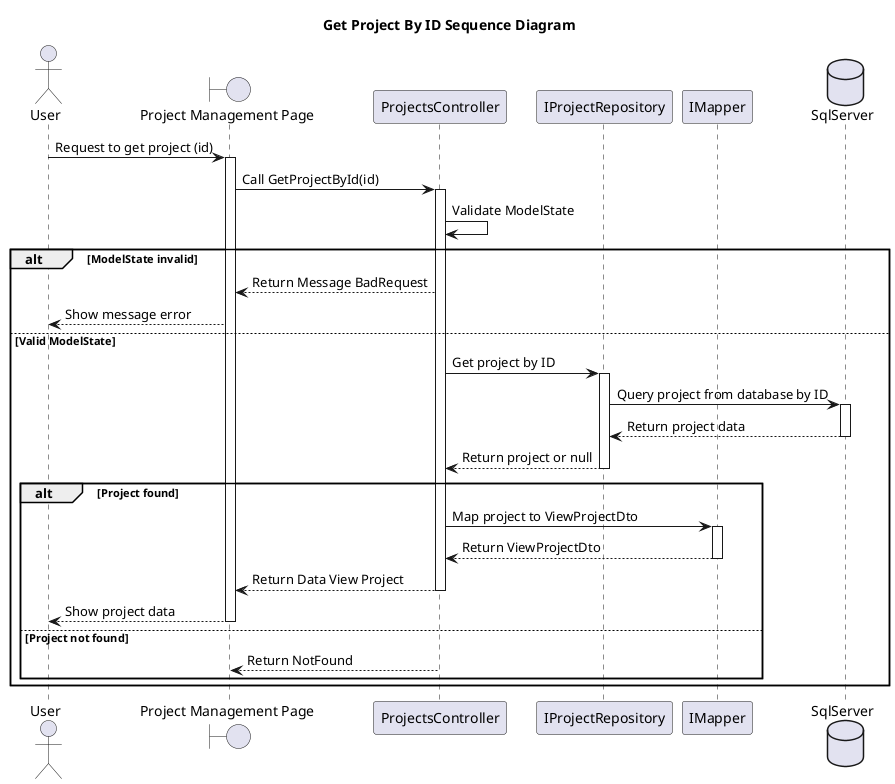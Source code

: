 @startuml
skinparam classAttributeIconSize 0
Title Get Project By ID Sequence Diagram

actor "User" as U
boundary "Project Management Page" as PPage
participant "ProjectsController" as ProjectsController
participant "IProjectRepository" as IProjectRepo
participant "IMapper" as Mapper
database "SqlServer" as DbContext

U -> PPage : Request to get project (id)
activate PPage

PPage -> ProjectsController : Call GetProjectById(id)
activate ProjectsController

ProjectsController -> ProjectsController : Validate ModelState
alt ModelState invalid
    ProjectsController --> PPage : Return Message BadRequest
    PPage --> U : Show message error
else Valid ModelState
    ProjectsController -> IProjectRepo : Get project by ID
    activate IProjectRepo
    IProjectRepo -> DbContext : Query project from database by ID
    activate DbContext
    DbContext --> IProjectRepo : Return project data
    deactivate DbContext
    IProjectRepo --> ProjectsController : Return project or null
    deactivate IProjectRepo

    alt Project found
        ProjectsController -> Mapper : Map project to ViewProjectDto
        activate Mapper
        Mapper --> ProjectsController : Return ViewProjectDto
        deactivate Mapper
        ProjectsController --> PPage : Return Data View Project
        deactivate ProjectsController
        PPage --> U : Show project data
        deactivate PPage
    else Project not found
        ProjectsController --> PPage : Return NotFound
        
        deactivate PPage
        deactivate ProjectsController
    end
end

@enduml
